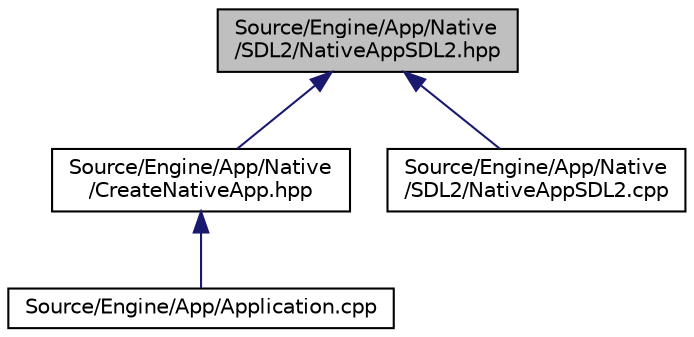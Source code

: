 digraph "Source/Engine/App/Native/SDL2/NativeAppSDL2.hpp"
{
  edge [fontname="Helvetica",fontsize="10",labelfontname="Helvetica",labelfontsize="10"];
  node [fontname="Helvetica",fontsize="10",shape=record];
  Node5 [label="Source/Engine/App/Native\l/SDL2/NativeAppSDL2.hpp",height=0.2,width=0.4,color="black", fillcolor="grey75", style="filled", fontcolor="black"];
  Node5 -> Node6 [dir="back",color="midnightblue",fontsize="10",style="solid",fontname="Helvetica"];
  Node6 [label="Source/Engine/App/Native\l/CreateNativeApp.hpp",height=0.2,width=0.4,color="black", fillcolor="white", style="filled",URL="$CreateNativeApp_8hpp.html"];
  Node6 -> Node7 [dir="back",color="midnightblue",fontsize="10",style="solid",fontname="Helvetica"];
  Node7 [label="Source/Engine/App/Application.cpp",height=0.2,width=0.4,color="black", fillcolor="white", style="filled",URL="$Application_8cpp.html"];
  Node5 -> Node8 [dir="back",color="midnightblue",fontsize="10",style="solid",fontname="Helvetica"];
  Node8 [label="Source/Engine/App/Native\l/SDL2/NativeAppSDL2.cpp",height=0.2,width=0.4,color="black", fillcolor="white", style="filled",URL="$NativeAppSDL2_8cpp.html"];
}
